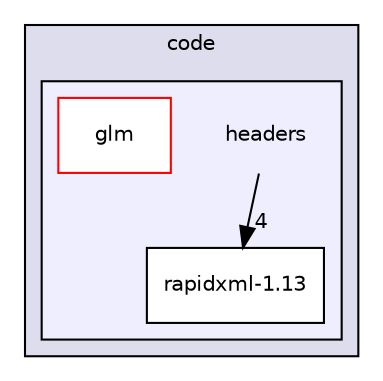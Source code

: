 digraph "D:/Repositorios/TortillaEngine/engine-library/code/headers" {
  compound=true
  node [ fontsize="10", fontname="Helvetica"];
  edge [ labelfontsize="10", labelfontname="Helvetica"];
  subgraph clusterdir_b2ec75d41b7c6f0b63f2c23b69e7ad28 {
    graph [ bgcolor="#ddddee", pencolor="black", label="code" fontname="Helvetica", fontsize="10", URL="dir_b2ec75d41b7c6f0b63f2c23b69e7ad28.html"]
  subgraph clusterdir_7c5ad5927ff93176f26f311e04a31ae4 {
    graph [ bgcolor="#eeeeff", pencolor="black", label="" URL="dir_7c5ad5927ff93176f26f311e04a31ae4.html"];
    dir_7c5ad5927ff93176f26f311e04a31ae4 [shape=plaintext label="headers"];
    dir_886eae61df90ca042c9aaa1b35c76c84 [shape=box label="glm" color="red" fillcolor="white" style="filled" URL="dir_886eae61df90ca042c9aaa1b35c76c84.html"];
    dir_b7034fb821e7e5fa77a558d0812e17f9 [shape=box label="rapidxml-1.13" color="black" fillcolor="white" style="filled" URL="dir_b7034fb821e7e5fa77a558d0812e17f9.html"];
  }
  }
  dir_7c5ad5927ff93176f26f311e04a31ae4->dir_b7034fb821e7e5fa77a558d0812e17f9 [headlabel="4", labeldistance=1.5 headhref="dir_000005_000011.html"];
}
